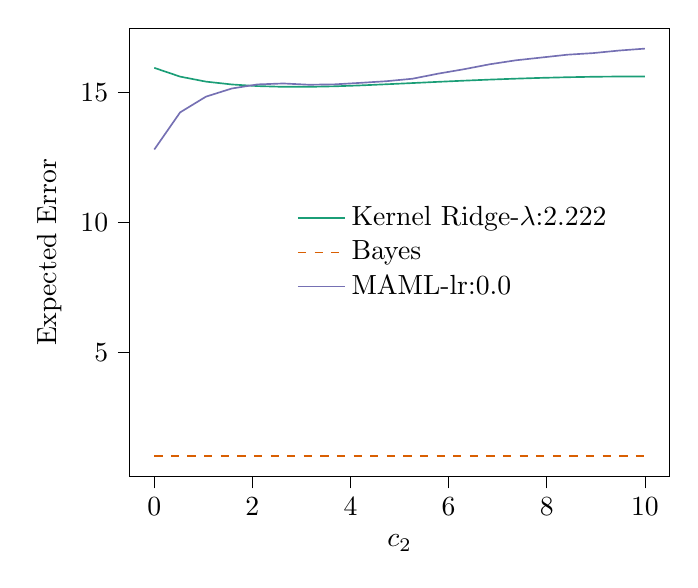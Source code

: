 % This file was created with tikzplotlib v0.10.1.
\begin{tikzpicture}

\definecolor{chocolate217952}{RGB}{217,95,2}
\definecolor{darkcyan27158119}{RGB}{27,158,119}
\definecolor{darkgray176}{RGB}{176,176,176}
\definecolor{lightslategray117112179}{RGB}{117,112,179}

\begin{axis}[
legend cell align={left},
legend style={fill opacity=0.8, draw opacity=1, text opacity=1, at={(0.91,0.5)}, anchor=east, draw=none},
tick align=outside,
tick pos=left,
x grid style={darkgray176},
xlabel={\(\displaystyle c_{2}\)},
xmin=-0.499, xmax=10.5,
xtick style={color=black},
y grid style={darkgray176},
ylabel={Expected Error},
ymin=0.216, ymax=17.468,
ytick style={color=black}
]
\addplot [semithick, darkcyan27158119]
table {%
0.001 15.943
0.527 15.606
1.054 15.413
1.58 15.304
2.106 15.241
2.632 15.213
3.159 15.213
3.685 15.233
4.211 15.268
4.737 15.312
5.264 15.358
5.79 15.405
6.316 15.45
6.842 15.491
7.369 15.527
7.895 15.558
8.421 15.582
8.947 15.6
9.474 15.61
10 15.613
};
\addlegendentry{Kernel Ridge-$\lambda$:2.222}
\addplot [semithick, chocolate217952, dashed]
table {%
0.001 1.0
0.527 1.0
1.054 1.0
1.58 1.0
2.106 1.0
2.632 1.0
3.159 1.0
3.685 1.0
4.211 1.0
4.737 1.0
5.264 1.0
5.79 1.0
6.316 1.0
6.842 1.0
7.369 1.0
7.895 1.0
8.421 1.0
8.947 1.0
9.474 1.0
10 1.0
};
\addlegendentry{Bayes}
\addplot [semithick, lightslategray117112179]
table {%
0.001 12.8
0.527 14.229
1.054 14.835
1.58 15.148
2.106 15.306
2.632 15.342
3.159 15.293
3.685 15.309
4.211 15.367
4.737 15.43
5.264 15.525
5.79 15.721
6.316 15.891
6.842 16.082
7.369 16.233
7.895 16.341
8.421 16.449
8.947 16.511
9.474 16.609
10 16.683
};
\addlegendentry{MAML-lr:0.0}
\end{axis}

\end{tikzpicture}
